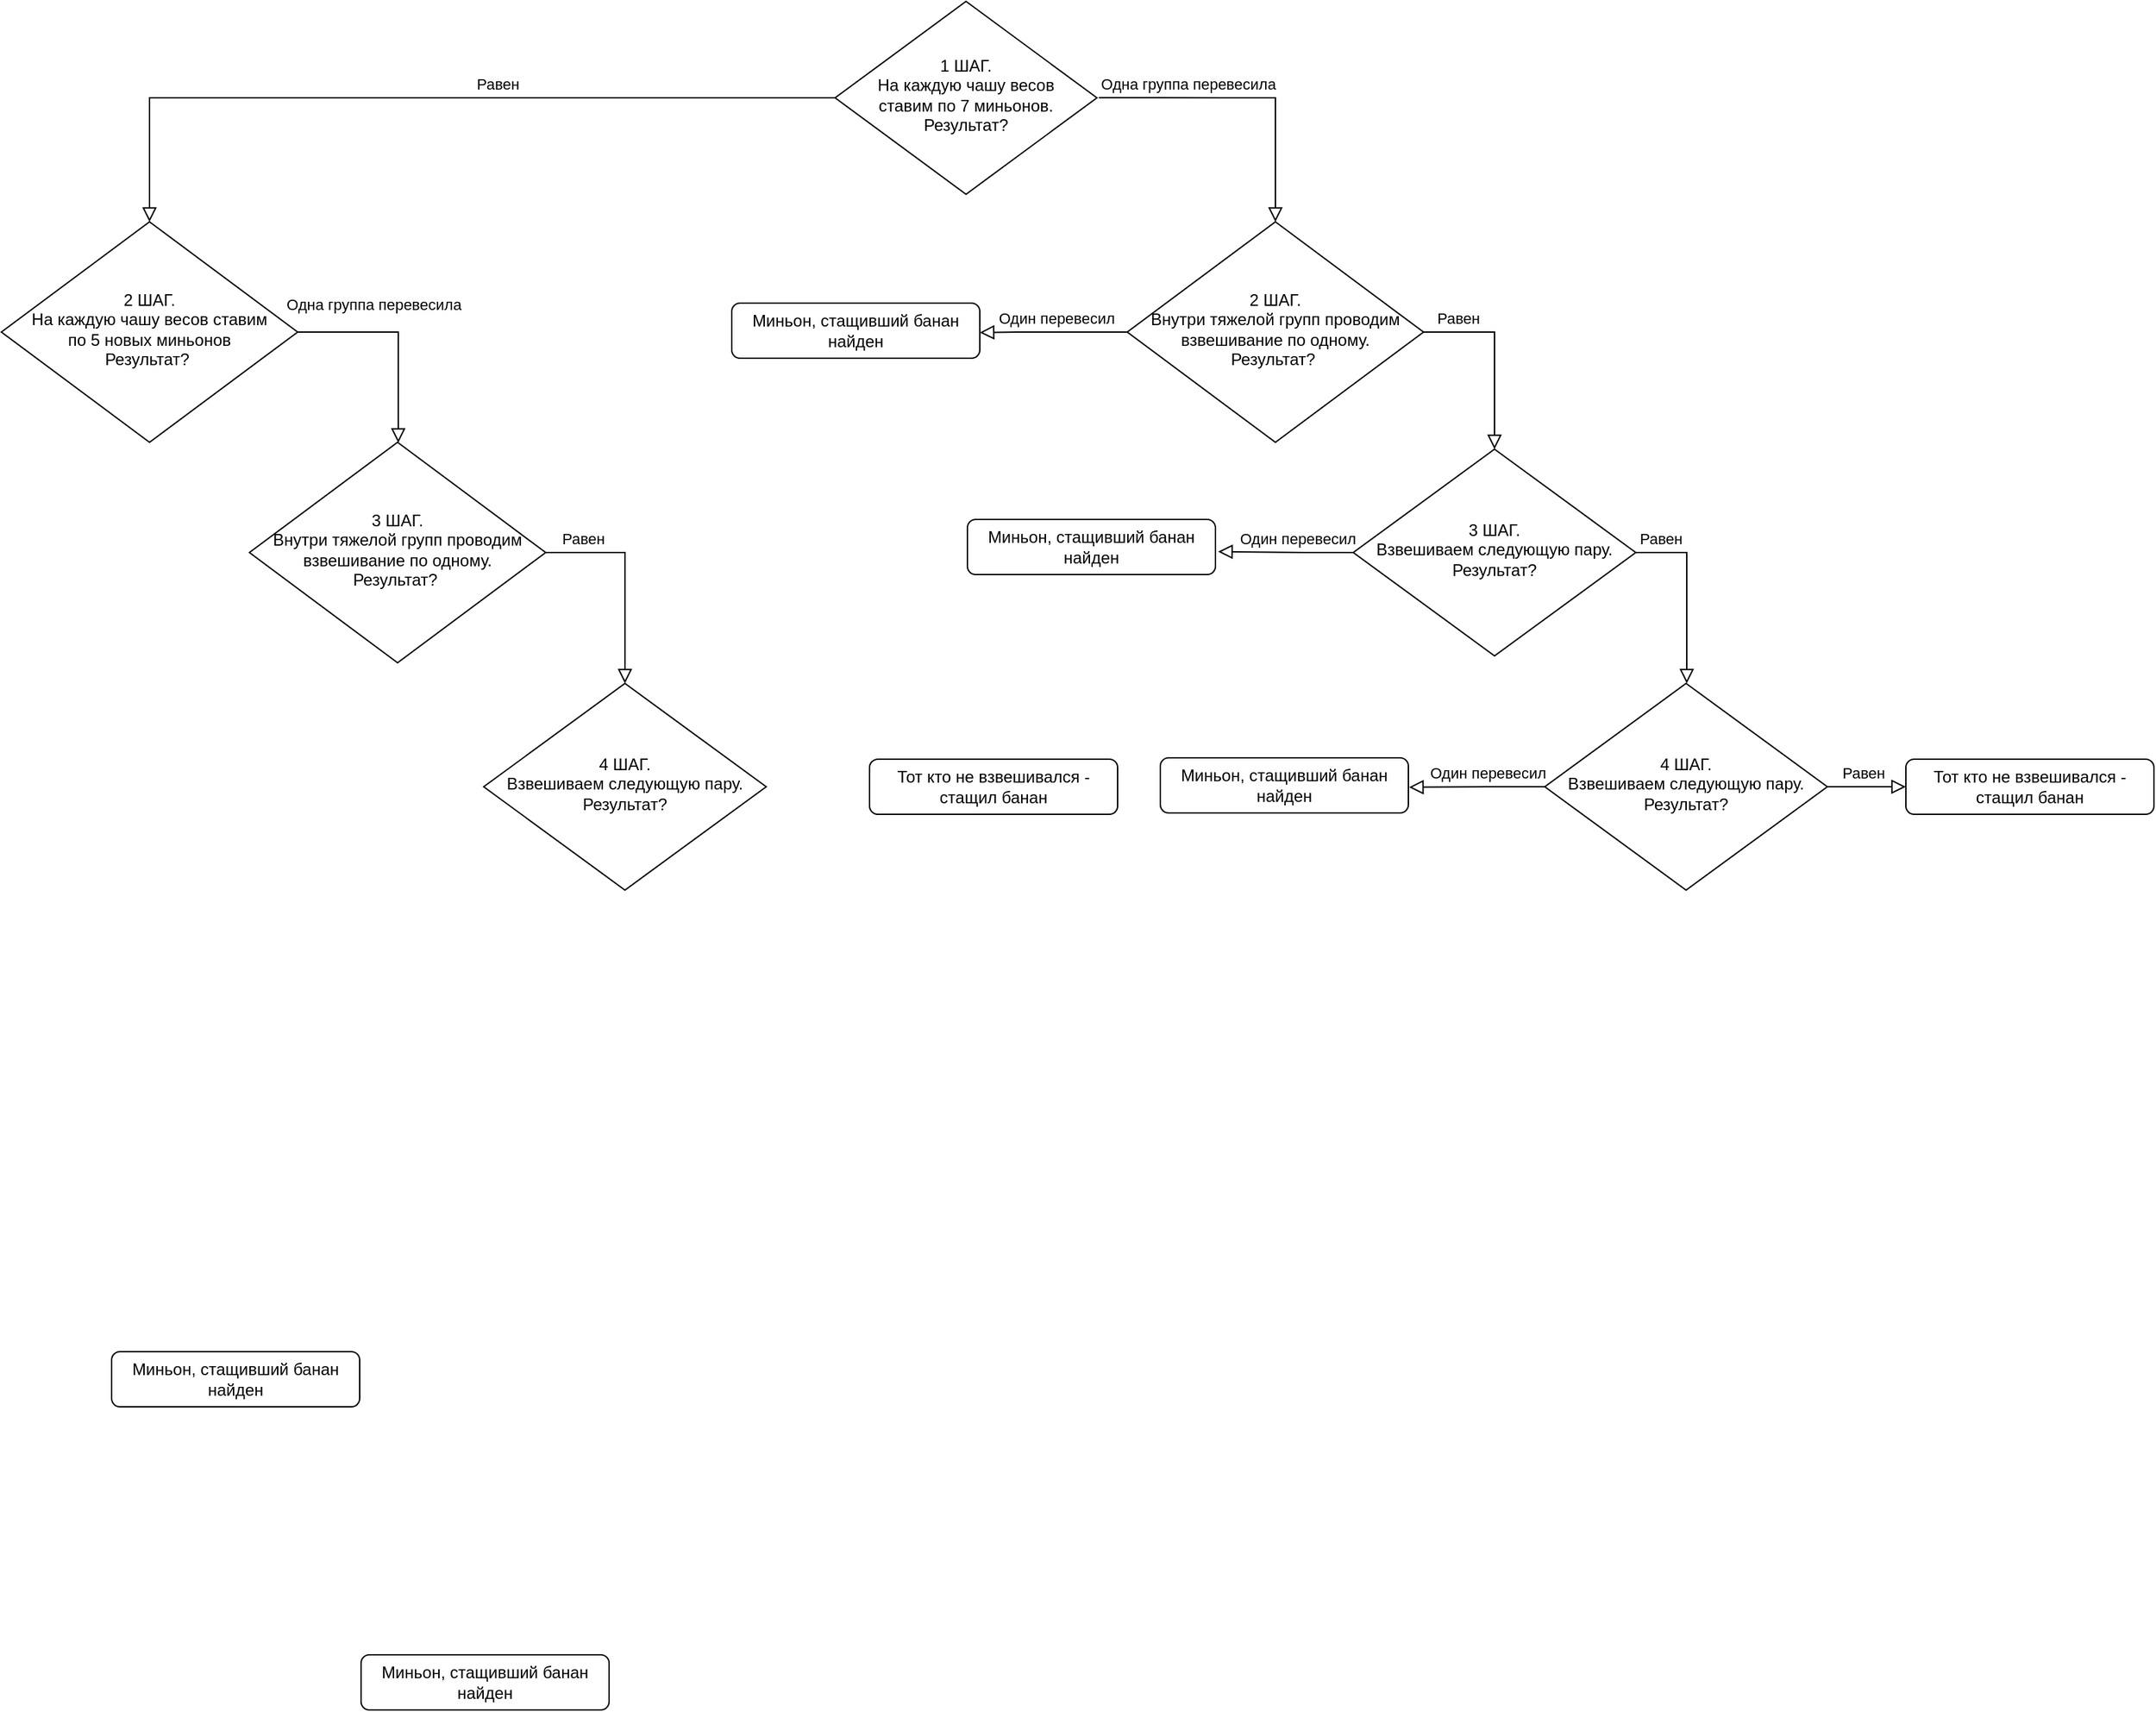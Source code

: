 <mxfile version="22.0.2" type="github">
  <diagram id="C5RBs43oDa-KdzZeNtuy" name="Page-1">
    <mxGraphModel dx="1430" dy="737" grid="1" gridSize="10" guides="1" tooltips="1" connect="1" arrows="1" fold="1" page="1" pageScale="1" pageWidth="827" pageHeight="1169" math="0" shadow="0">
      <root>
        <mxCell id="WIyWlLk6GJQsqaUBKTNV-0" />
        <mxCell id="WIyWlLk6GJQsqaUBKTNV-1" parent="WIyWlLk6GJQsqaUBKTNV-0" />
        <mxCell id="WIyWlLk6GJQsqaUBKTNV-5" value="Одна группа перевесила" style="edgeStyle=orthogonalEdgeStyle;rounded=0;html=1;jettySize=auto;orthogonalLoop=1;fontSize=11;endArrow=block;endFill=0;endSize=8;strokeWidth=1;shadow=0;labelBackgroundColor=none;entryX=0.5;entryY=0;entryDx=0;entryDy=0;exitX=1.007;exitY=0.499;exitDx=0;exitDy=0;exitPerimeter=0;" parent="WIyWlLk6GJQsqaUBKTNV-1" source="WIyWlLk6GJQsqaUBKTNV-6" target="1htIa7qenggjRfEvTUBb-4" edge="1">
          <mxGeometry x="-0.411" y="10" relative="1" as="geometry">
            <mxPoint as="offset" />
            <mxPoint x="937" y="110" as="targetPoint" />
            <Array as="points">
              <mxPoint x="920" y="70" />
              <mxPoint x="1005" y="70" />
            </Array>
          </mxGeometry>
        </mxCell>
        <mxCell id="WIyWlLk6GJQsqaUBKTNV-6" value="1 ШАГ. &lt;br&gt;На каждую чашу весов&lt;br&gt;ставим по 7 миньонов.&lt;br&gt;Результат?" style="rhombus;whiteSpace=wrap;html=1;shadow=0;fontFamily=Helvetica;fontSize=12;align=center;strokeWidth=1;spacing=6;spacingTop=-4;" parent="WIyWlLk6GJQsqaUBKTNV-1" vertex="1">
          <mxGeometry x="685" width="190" height="140" as="geometry" />
        </mxCell>
        <mxCell id="1htIa7qenggjRfEvTUBb-1" value="Миньон, стащивший банан найден" style="rounded=1;whiteSpace=wrap;html=1;fontSize=12;glass=0;strokeWidth=1;shadow=0;" vertex="1" parent="WIyWlLk6GJQsqaUBKTNV-1">
          <mxGeometry x="610" y="219" width="180" height="40" as="geometry" />
        </mxCell>
        <mxCell id="1htIa7qenggjRfEvTUBb-4" value="2 ШАГ.&lt;br style=&quot;border-color: var(--border-color);&quot;&gt;&lt;span style=&quot;border-color: var(--border-color);&quot;&gt;Внутри тяжелой групп проводим взвешивание по одному.&lt;br&gt;Результат?&amp;nbsp;&lt;/span&gt;" style="rhombus;whiteSpace=wrap;html=1;shadow=0;fontFamily=Helvetica;fontSize=12;align=center;strokeWidth=1;spacing=6;spacingTop=-4;" vertex="1" parent="WIyWlLk6GJQsqaUBKTNV-1">
          <mxGeometry x="897" y="160" width="215" height="160" as="geometry" />
        </mxCell>
        <mxCell id="1htIa7qenggjRfEvTUBb-7" value="3 ШАГ. &lt;br&gt;Взвешиваем следующую пару.&lt;br&gt;Результат?" style="rhombus;whiteSpace=wrap;html=1;shadow=0;fontFamily=Helvetica;fontSize=12;align=center;strokeWidth=1;spacing=6;spacingTop=-4;" vertex="1" parent="WIyWlLk6GJQsqaUBKTNV-1">
          <mxGeometry x="1061" y="325" width="205" height="150" as="geometry" />
        </mxCell>
        <mxCell id="1htIa7qenggjRfEvTUBb-8" value="4 ШАГ. &lt;br&gt;Взвешиваем следующую пару.&lt;br&gt;Результат?" style="rhombus;whiteSpace=wrap;html=1;shadow=0;fontFamily=Helvetica;fontSize=12;align=center;strokeWidth=1;spacing=6;spacingTop=-4;" vertex="1" parent="WIyWlLk6GJQsqaUBKTNV-1">
          <mxGeometry x="1200" y="495" width="205" height="150" as="geometry" />
        </mxCell>
        <mxCell id="1htIa7qenggjRfEvTUBb-9" value="Миньон, стащивший банан найден" style="rounded=1;whiteSpace=wrap;html=1;fontSize=12;glass=0;strokeWidth=1;shadow=0;" vertex="1" parent="WIyWlLk6GJQsqaUBKTNV-1">
          <mxGeometry x="781" y="376" width="180" height="40" as="geometry" />
        </mxCell>
        <mxCell id="1htIa7qenggjRfEvTUBb-10" value="Миньон, стащивший банан найден" style="rounded=1;whiteSpace=wrap;html=1;fontSize=12;glass=0;strokeWidth=1;shadow=0;" vertex="1" parent="WIyWlLk6GJQsqaUBKTNV-1">
          <mxGeometry x="921" y="549" width="180" height="40" as="geometry" />
        </mxCell>
        <mxCell id="1htIa7qenggjRfEvTUBb-13" value="Один перевесил&amp;nbsp;" style="edgeStyle=orthogonalEdgeStyle;rounded=0;html=1;jettySize=auto;orthogonalLoop=1;fontSize=11;endArrow=block;endFill=0;endSize=8;strokeWidth=1;shadow=0;labelBackgroundColor=none;entryX=1;entryY=0.533;entryDx=0;entryDy=0;exitX=0;exitY=0.5;exitDx=0;exitDy=0;entryPerimeter=0;" edge="1" parent="WIyWlLk6GJQsqaUBKTNV-1" source="1htIa7qenggjRfEvTUBb-4" target="1htIa7qenggjRfEvTUBb-1">
          <mxGeometry x="-0.065" y="-10" relative="1" as="geometry">
            <mxPoint as="offset" />
            <mxPoint x="949.52" y="120" as="sourcePoint" />
            <mxPoint x="797.52" y="190" as="targetPoint" />
            <Array as="points">
              <mxPoint x="817" y="240" />
              <mxPoint x="817" y="241" />
            </Array>
          </mxGeometry>
        </mxCell>
        <mxCell id="1htIa7qenggjRfEvTUBb-14" value="Равен" style="edgeStyle=orthogonalEdgeStyle;rounded=0;html=1;jettySize=auto;orthogonalLoop=1;fontSize=11;endArrow=block;endFill=0;endSize=8;strokeWidth=1;shadow=0;labelBackgroundColor=none;entryX=0.5;entryY=0;entryDx=0;entryDy=0;exitX=1;exitY=0.5;exitDx=0;exitDy=0;" edge="1" parent="WIyWlLk6GJQsqaUBKTNV-1" source="1htIa7qenggjRfEvTUBb-4" target="1htIa7qenggjRfEvTUBb-7">
          <mxGeometry x="-0.634" y="10" relative="1" as="geometry">
            <mxPoint as="offset" />
            <mxPoint x="1317" y="170" as="sourcePoint" />
            <mxPoint x="1165" y="240" as="targetPoint" />
            <Array as="points">
              <mxPoint x="1164" y="240" />
            </Array>
          </mxGeometry>
        </mxCell>
        <mxCell id="1htIa7qenggjRfEvTUBb-17" value="Один перевесил&amp;nbsp;" style="edgeStyle=orthogonalEdgeStyle;rounded=0;html=1;jettySize=auto;orthogonalLoop=1;fontSize=11;endArrow=block;endFill=0;endSize=8;strokeWidth=1;shadow=0;labelBackgroundColor=none;entryX=1.003;entryY=0.533;entryDx=0;entryDy=0;exitX=0;exitY=0.5;exitDx=0;exitDy=0;entryPerimeter=0;" edge="1" parent="WIyWlLk6GJQsqaUBKTNV-1" source="1htIa7qenggjRfEvTUBb-8" target="1htIa7qenggjRfEvTUBb-10">
          <mxGeometry x="-0.191" y="-10" relative="1" as="geometry">
            <mxPoint as="offset" />
            <mxPoint x="1076" y="476" as="sourcePoint" />
            <mxPoint x="926" y="476" as="targetPoint" />
            <Array as="points">
              <mxPoint x="1159" y="570" />
              <mxPoint x="1159" y="571" />
            </Array>
          </mxGeometry>
        </mxCell>
        <mxCell id="1htIa7qenggjRfEvTUBb-18" value="Один перевесил&amp;nbsp;" style="edgeStyle=orthogonalEdgeStyle;rounded=0;html=1;jettySize=auto;orthogonalLoop=1;fontSize=11;endArrow=block;endFill=0;endSize=8;strokeWidth=1;shadow=0;labelBackgroundColor=none;exitX=0;exitY=0.5;exitDx=0;exitDy=0;entryX=1.011;entryY=0.584;entryDx=0;entryDy=0;entryPerimeter=0;" edge="1" parent="WIyWlLk6GJQsqaUBKTNV-1" source="1htIa7qenggjRfEvTUBb-7" target="1htIa7qenggjRfEvTUBb-9">
          <mxGeometry x="-0.191" y="-10" relative="1" as="geometry">
            <mxPoint as="offset" />
            <mxPoint x="1061" y="367" as="sourcePoint" />
            <mxPoint x="787" y="375.0" as="targetPoint" />
            <Array as="points">
              <mxPoint x="1026" y="400" />
            </Array>
          </mxGeometry>
        </mxCell>
        <mxCell id="1htIa7qenggjRfEvTUBb-19" value="Равен" style="edgeStyle=orthogonalEdgeStyle;rounded=0;html=1;jettySize=auto;orthogonalLoop=1;fontSize=11;endArrow=block;endFill=0;endSize=8;strokeWidth=1;shadow=0;labelBackgroundColor=none;entryX=0.5;entryY=0;entryDx=0;entryDy=0;exitX=1;exitY=0.5;exitDx=0;exitDy=0;" edge="1" parent="WIyWlLk6GJQsqaUBKTNV-1" source="1htIa7qenggjRfEvTUBb-7" target="1htIa7qenggjRfEvTUBb-8">
          <mxGeometry x="-0.731" y="10" relative="1" as="geometry">
            <mxPoint as="offset" />
            <mxPoint x="1286" y="400" as="sourcePoint" />
            <mxPoint x="1379" y="485" as="targetPoint" />
            <Array as="points">
              <mxPoint x="1303" y="400" />
              <mxPoint x="1303" y="495" />
            </Array>
          </mxGeometry>
        </mxCell>
        <mxCell id="1htIa7qenggjRfEvTUBb-20" value="Тот кто не взвешивался - стащил банан" style="rounded=1;whiteSpace=wrap;html=1;fontSize=12;glass=0;strokeWidth=1;shadow=0;" vertex="1" parent="WIyWlLk6GJQsqaUBKTNV-1">
          <mxGeometry x="1462" y="550" width="180" height="40" as="geometry" />
        </mxCell>
        <mxCell id="1htIa7qenggjRfEvTUBb-21" value="Равен" style="edgeStyle=orthogonalEdgeStyle;rounded=0;html=1;jettySize=auto;orthogonalLoop=1;fontSize=11;endArrow=block;endFill=0;endSize=8;strokeWidth=1;shadow=0;labelBackgroundColor=none;exitX=1;exitY=0.5;exitDx=0;exitDy=0;entryX=0;entryY=0.5;entryDx=0;entryDy=0;" edge="1" parent="WIyWlLk6GJQsqaUBKTNV-1" source="1htIa7qenggjRfEvTUBb-8" target="1htIa7qenggjRfEvTUBb-20">
          <mxGeometry x="-0.087" y="10" relative="1" as="geometry">
            <mxPoint as="offset" />
            <mxPoint x="1215.46" y="730" as="sourcePoint" />
            <mxPoint x="1477" y="720" as="targetPoint" />
            <Array as="points">
              <mxPoint x="1427" y="570" />
              <mxPoint x="1427" y="570" />
            </Array>
          </mxGeometry>
        </mxCell>
        <mxCell id="1htIa7qenggjRfEvTUBb-23" value="2 ШАГ.&lt;br style=&quot;border-color: var(--border-color);&quot;&gt;&lt;span style=&quot;border-color: var(--border-color);&quot;&gt;На каждую чашу весов ставим &lt;br&gt;по 5 новых миньонов&lt;br&gt;Результат?&amp;nbsp;&lt;/span&gt;" style="rhombus;whiteSpace=wrap;html=1;shadow=0;fontFamily=Helvetica;fontSize=12;align=center;strokeWidth=1;spacing=6;spacingTop=-4;" vertex="1" parent="WIyWlLk6GJQsqaUBKTNV-1">
          <mxGeometry x="80" y="160" width="215" height="160" as="geometry" />
        </mxCell>
        <mxCell id="1htIa7qenggjRfEvTUBb-25" value="3 ШАГ.&lt;br style=&quot;border-color: var(--border-color);&quot;&gt;&lt;span style=&quot;border-color: var(--border-color);&quot;&gt;Внутри тяжелой групп проводим взвешивание по одному.&lt;br&gt;Результат?&amp;nbsp;&lt;/span&gt;" style="rhombus;whiteSpace=wrap;html=1;shadow=0;fontFamily=Helvetica;fontSize=12;align=center;strokeWidth=1;spacing=6;spacingTop=-4;" vertex="1" parent="WIyWlLk6GJQsqaUBKTNV-1">
          <mxGeometry x="260" y="320" width="215" height="160" as="geometry" />
        </mxCell>
        <mxCell id="1htIa7qenggjRfEvTUBb-26" value="4 ШАГ. &lt;br&gt;Взвешиваем следующую пару.&lt;br&gt;Результат?" style="rhombus;whiteSpace=wrap;html=1;shadow=0;fontFamily=Helvetica;fontSize=12;align=center;strokeWidth=1;spacing=6;spacingTop=-4;" vertex="1" parent="WIyWlLk6GJQsqaUBKTNV-1">
          <mxGeometry x="430" y="495" width="205" height="150" as="geometry" />
        </mxCell>
        <mxCell id="1htIa7qenggjRfEvTUBb-27" value="Миньон, стащивший банан найден" style="rounded=1;whiteSpace=wrap;html=1;fontSize=12;glass=0;strokeWidth=1;shadow=0;" vertex="1" parent="WIyWlLk6GJQsqaUBKTNV-1">
          <mxGeometry x="160" y="980" width="180" height="40" as="geometry" />
        </mxCell>
        <mxCell id="1htIa7qenggjRfEvTUBb-28" value="Миньон, стащивший банан найден" style="rounded=1;whiteSpace=wrap;html=1;fontSize=12;glass=0;strokeWidth=1;shadow=0;" vertex="1" parent="WIyWlLk6GJQsqaUBKTNV-1">
          <mxGeometry x="341" y="1200" width="180" height="40" as="geometry" />
        </mxCell>
        <mxCell id="1htIa7qenggjRfEvTUBb-32" value="Тот кто не взвешивался - стащил банан" style="rounded=1;whiteSpace=wrap;html=1;fontSize=12;glass=0;strokeWidth=1;shadow=0;" vertex="1" parent="WIyWlLk6GJQsqaUBKTNV-1">
          <mxGeometry x="710" y="550" width="180" height="40" as="geometry" />
        </mxCell>
        <mxCell id="1htIa7qenggjRfEvTUBb-33" value="Равен" style="edgeStyle=orthogonalEdgeStyle;rounded=0;html=1;jettySize=auto;orthogonalLoop=1;fontSize=11;endArrow=block;endFill=0;endSize=8;strokeWidth=1;shadow=0;labelBackgroundColor=none;entryX=0.5;entryY=0;entryDx=0;entryDy=0;exitX=0;exitY=0.5;exitDx=0;exitDy=0;" edge="1" parent="WIyWlLk6GJQsqaUBKTNV-1" source="WIyWlLk6GJQsqaUBKTNV-6" target="1htIa7qenggjRfEvTUBb-23">
          <mxGeometry x="-0.166" y="-10" relative="1" as="geometry">
            <mxPoint as="offset" />
            <mxPoint x="279.67" y="50" as="sourcePoint" />
            <mxPoint x="408.67" y="140" as="targetPoint" />
            <Array as="points">
              <mxPoint x="188" y="70" />
            </Array>
          </mxGeometry>
        </mxCell>
        <mxCell id="1htIa7qenggjRfEvTUBb-34" value="Одна группа перевесила" style="edgeStyle=orthogonalEdgeStyle;rounded=0;html=1;jettySize=auto;orthogonalLoop=1;fontSize=11;endArrow=block;endFill=0;endSize=8;strokeWidth=1;shadow=0;labelBackgroundColor=none;exitX=1.007;exitY=0.499;exitDx=0;exitDy=0;exitPerimeter=0;" edge="1" parent="WIyWlLk6GJQsqaUBKTNV-1" target="1htIa7qenggjRfEvTUBb-25">
          <mxGeometry x="-0.283" y="20" relative="1" as="geometry">
            <mxPoint as="offset" />
            <mxPoint x="295" y="240" as="sourcePoint" />
            <mxPoint x="424" y="330" as="targetPoint" />
            <Array as="points">
              <mxPoint x="368" y="240" />
            </Array>
          </mxGeometry>
        </mxCell>
        <mxCell id="1htIa7qenggjRfEvTUBb-35" value="Равен" style="edgeStyle=orthogonalEdgeStyle;rounded=0;html=1;jettySize=auto;orthogonalLoop=1;fontSize=11;endArrow=block;endFill=0;endSize=8;strokeWidth=1;shadow=0;labelBackgroundColor=none;entryX=0.5;entryY=0;entryDx=0;entryDy=0;exitX=0.997;exitY=0.5;exitDx=0;exitDy=0;exitPerimeter=0;" edge="1" parent="WIyWlLk6GJQsqaUBKTNV-1" source="1htIa7qenggjRfEvTUBb-25" target="1htIa7qenggjRfEvTUBb-26">
          <mxGeometry x="-0.634" y="10" relative="1" as="geometry">
            <mxPoint as="offset" />
            <mxPoint x="480" y="400" as="sourcePoint" />
            <mxPoint x="532" y="485" as="targetPoint" />
            <Array as="points">
              <mxPoint x="533" y="400" />
            </Array>
          </mxGeometry>
        </mxCell>
      </root>
    </mxGraphModel>
  </diagram>
</mxfile>
